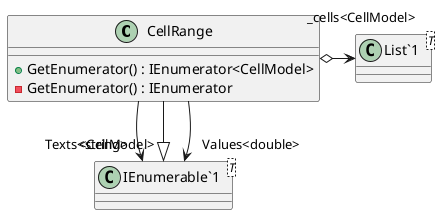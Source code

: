 @startuml
class CellRange {
    + GetEnumerator() : IEnumerator<CellModel>
    - GetEnumerator() : IEnumerator
}
class "List`1"<T> {
}
class "IEnumerable`1"<T> {
}
"IEnumerable`1" "<CellModel>" <|-- CellRange
CellRange o-> "_cells<CellModel>" "List`1"
CellRange --> "Texts<string>" "IEnumerable`1"
CellRange --> "Values<double>" "IEnumerable`1"
@enduml
